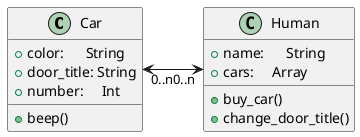 @startuml

left to right direction

class Car{
  +color:      String
  +door_title: String
  +number:     Int
  +beep()
}

class Human{
  +name:      String
  +cars:     Array
  +buy_car()
  +change_door_title()
}

Car "0..n" <--> "0..n" Human

@enduml
